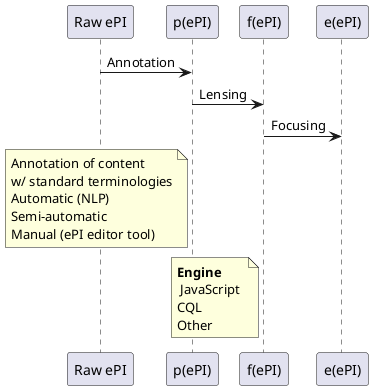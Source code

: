 @startuml 


"Raw ePI"-> "p(ePI)": Annotation


"p(ePI)"->"f(ePI)": Lensing


"f(ePI)"->"e(ePI)": Focusing

note left of "p(ePI)": Annotation of content \nw/ standard terminologies\nAutomatic (NLP)\nSemi-automatic\nManual (ePI editor tool)


note left of "f(ePI)": **Engine**\n JavaScript \nCQL\nOther

@enduml
